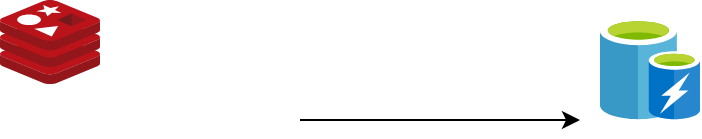 <mxfile version="20.2.2" type="github">
  <diagram id="dsKl4NNGpcCIsFhgakvI" name="第 1 页">
    <mxGraphModel dx="1102" dy="582" grid="1" gridSize="10" guides="1" tooltips="1" connect="1" arrows="1" fold="1" page="1" pageScale="1" pageWidth="827" pageHeight="1169" math="0" shadow="0">
      <root>
        <mxCell id="0" />
        <mxCell id="1" parent="0" />
        <mxCell id="Uc10ucgCtJhIh81tajJU-1" value="" style="sketch=0;aspect=fixed;html=1;points=[];align=center;image;fontSize=12;image=img/lib/mscae/Cache_Redis_Product.svg;" parent="1" vertex="1">
          <mxGeometry x="120" y="190" width="50" height="42" as="geometry" />
        </mxCell>
        <mxCell id="Uc10ucgCtJhIh81tajJU-2" value="" style="sketch=0;aspect=fixed;html=1;points=[];align=center;image;fontSize=12;image=img/lib/mscae/Cache_including_Redis.svg;" parent="1" vertex="1">
          <mxGeometry x="420" y="200" width="50" height="50" as="geometry" />
        </mxCell>
        <mxCell id="w-lP97kOmbsvMmBZIhpX-4" value="" style="endArrow=classic;html=1;rounded=0;" edge="1" parent="1">
          <mxGeometry width="50" height="50" relative="1" as="geometry">
            <mxPoint x="270" y="250" as="sourcePoint" />
            <mxPoint x="410" y="250" as="targetPoint" />
          </mxGeometry>
        </mxCell>
      </root>
    </mxGraphModel>
  </diagram>
</mxfile>
